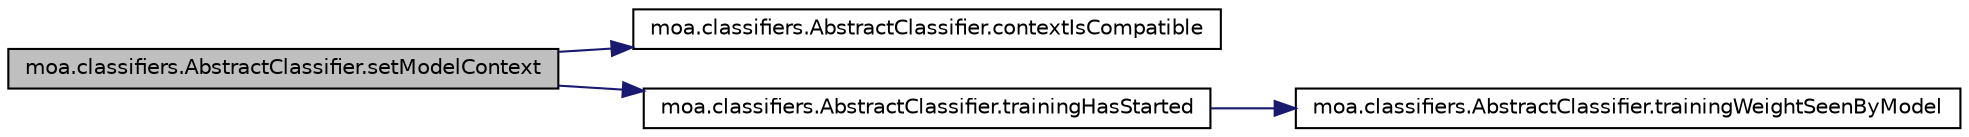 digraph G
{
  edge [fontname="Helvetica",fontsize="10",labelfontname="Helvetica",labelfontsize="10"];
  node [fontname="Helvetica",fontsize="10",shape=record];
  rankdir=LR;
  Node1 [label="moa.classifiers.AbstractClassifier.setModelContext",height=0.2,width=0.4,color="black", fillcolor="grey75", style="filled" fontcolor="black"];
  Node1 -> Node2 [color="midnightblue",fontsize="10",style="solid",fontname="Helvetica"];
  Node2 [label="moa.classifiers.AbstractClassifier.contextIsCompatible",height=0.2,width=0.4,color="black", fillcolor="white", style="filled",URL="$classmoa_1_1classifiers_1_1AbstractClassifier.html#a00acf48ab1d1d0197e27b2fec6fa5112",tooltip="Returns if two contexts or headers of instances are compatible."];
  Node1 -> Node3 [color="midnightblue",fontsize="10",style="solid",fontname="Helvetica"];
  Node3 [label="moa.classifiers.AbstractClassifier.trainingHasStarted",height=0.2,width=0.4,color="black", fillcolor="white", style="filled",URL="$classmoa_1_1classifiers_1_1AbstractClassifier.html#a62491ba348a3da3dc440c943ea611abf",tooltip="Gets whether training has started."];
  Node3 -> Node4 [color="midnightblue",fontsize="10",style="solid",fontname="Helvetica"];
  Node4 [label="moa.classifiers.AbstractClassifier.trainingWeightSeenByModel",height=0.2,width=0.4,color="black", fillcolor="white", style="filled",URL="$classmoa_1_1classifiers_1_1AbstractClassifier.html#af50c85f56d8192f9cf56e621a835b00c",tooltip="Gets the sum of the weights of the instances that have been used by this classifier..."];
}
